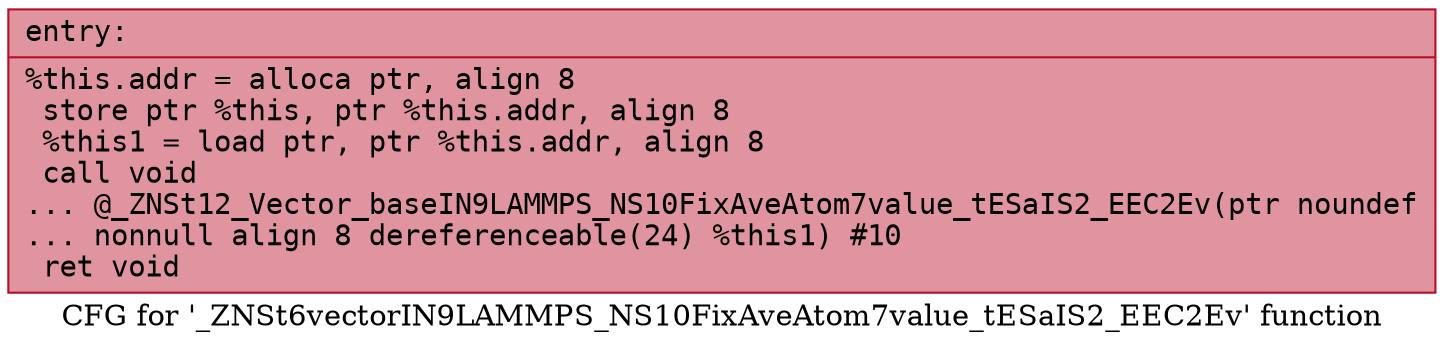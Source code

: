 digraph "CFG for '_ZNSt6vectorIN9LAMMPS_NS10FixAveAtom7value_tESaIS2_EEC2Ev' function" {
	label="CFG for '_ZNSt6vectorIN9LAMMPS_NS10FixAveAtom7value_tESaIS2_EEC2Ev' function";

	Node0x55d08669ebb0 [shape=record,color="#b70d28ff", style=filled, fillcolor="#b70d2870" fontname="Courier",label="{entry:\l|  %this.addr = alloca ptr, align 8\l  store ptr %this, ptr %this.addr, align 8\l  %this1 = load ptr, ptr %this.addr, align 8\l  call void\l... @_ZNSt12_Vector_baseIN9LAMMPS_NS10FixAveAtom7value_tESaIS2_EEC2Ev(ptr noundef\l... nonnull align 8 dereferenceable(24) %this1) #10\l  ret void\l}"];
}
